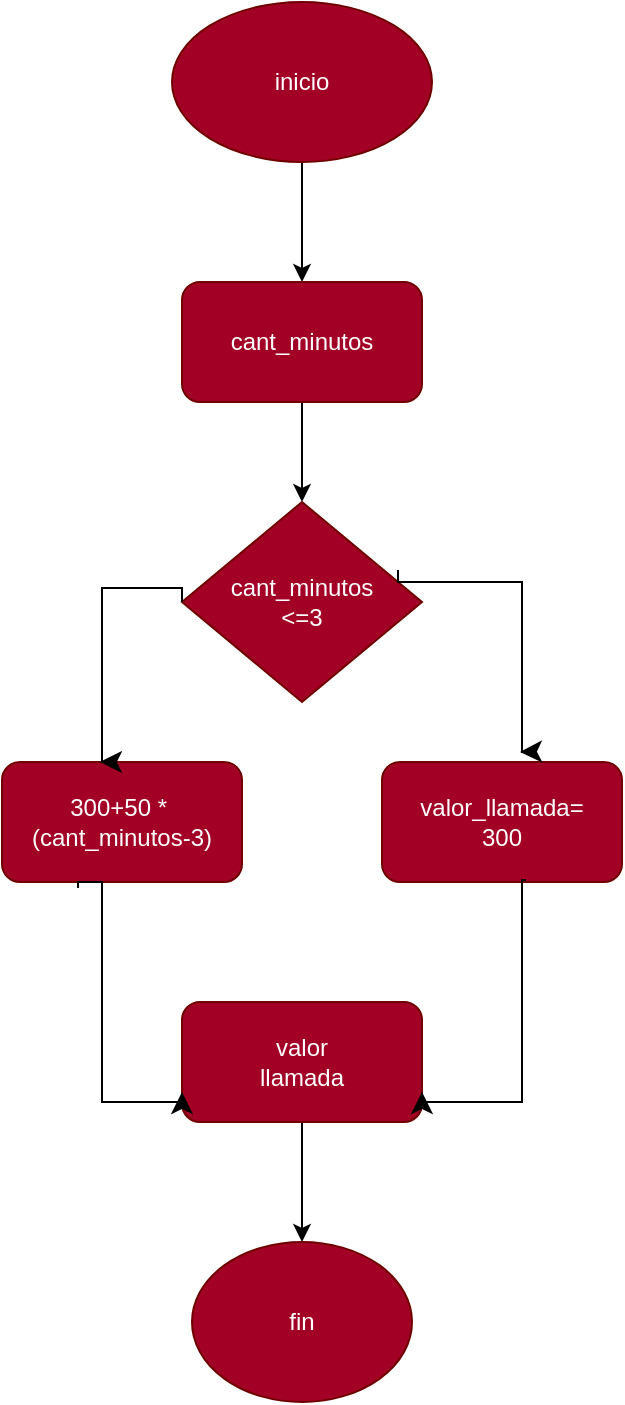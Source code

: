<mxfile>
    <diagram id="N9pXlfUjVTg2Qc8v_kY9" name="Página-1">
        <mxGraphModel dx="417" dy="457" grid="1" gridSize="10" guides="1" tooltips="1" connect="1" arrows="1" fold="1" page="1" pageScale="1" pageWidth="690" pageHeight="980" math="0" shadow="0">
            <root>
                <mxCell id="0"/>
                <mxCell id="1" parent="0"/>
                <mxCell id="u0AmdbwJr4E4orKqaVpK-3" value="" style="edgeStyle=none;html=1;" edge="1" parent="1" target="u0AmdbwJr4E4orKqaVpK-2">
                    <mxGeometry relative="1" as="geometry">
                        <mxPoint x="170" y="170" as="sourcePoint"/>
                    </mxGeometry>
                </mxCell>
                <mxCell id="u0AmdbwJr4E4orKqaVpK-5" value="" style="edgeStyle=none;html=1;" edge="1" parent="1" source="u0AmdbwJr4E4orKqaVpK-2" target="u0AmdbwJr4E4orKqaVpK-4">
                    <mxGeometry relative="1" as="geometry"/>
                </mxCell>
                <mxCell id="u0AmdbwJr4E4orKqaVpK-2" value="cant_minutos" style="rounded=1;whiteSpace=wrap;html=1;fillColor=#a20025;fontColor=#ffffff;strokeColor=#6F0000;" vertex="1" parent="1">
                    <mxGeometry x="110" y="230" width="120" height="60" as="geometry"/>
                </mxCell>
                <mxCell id="u0AmdbwJr4E4orKqaVpK-4" value="cant_minutos&lt;br&gt;&amp;lt;=3" style="rhombus;whiteSpace=wrap;html=1;fillColor=#a20025;fontColor=#ffffff;strokeColor=#6F0000;" vertex="1" parent="1">
                    <mxGeometry x="110" y="340" width="120" height="100" as="geometry"/>
                </mxCell>
                <mxCell id="u0AmdbwJr4E4orKqaVpK-6" value="300+50 *&amp;nbsp;&lt;br&gt;(cant_minutos-3)" style="rounded=1;whiteSpace=wrap;html=1;fillColor=#a20025;fontColor=#ffffff;strokeColor=#6F0000;" vertex="1" parent="1">
                    <mxGeometry x="20" y="470" width="120" height="60" as="geometry"/>
                </mxCell>
                <mxCell id="u0AmdbwJr4E4orKqaVpK-8" value="valor_llamada=&lt;br&gt;300" style="rounded=1;whiteSpace=wrap;html=1;fillColor=#a20025;fontColor=#ffffff;strokeColor=#6F0000;" vertex="1" parent="1">
                    <mxGeometry x="210" y="470" width="120" height="60" as="geometry"/>
                </mxCell>
                <mxCell id="u0AmdbwJr4E4orKqaVpK-15" value="" style="edgeStyle=none;html=1;" edge="1" parent="1" source="u0AmdbwJr4E4orKqaVpK-10">
                    <mxGeometry relative="1" as="geometry">
                        <mxPoint x="170" y="710" as="targetPoint"/>
                    </mxGeometry>
                </mxCell>
                <mxCell id="u0AmdbwJr4E4orKqaVpK-10" value="valor&lt;br&gt;llamada" style="rounded=1;whiteSpace=wrap;html=1;fillColor=#a20025;fontColor=#ffffff;strokeColor=#6F0000;" vertex="1" parent="1">
                    <mxGeometry x="110" y="590" width="120" height="60" as="geometry"/>
                </mxCell>
                <mxCell id="u0AmdbwJr4E4orKqaVpK-19" value="" style="edgeStyle=segmentEdgeStyle;endArrow=classic;html=1;curved=0;rounded=0;endSize=8;startSize=8;sourcePerimeterSpacing=0;targetPerimeterSpacing=0;entryX=1;entryY=0.75;entryDx=0;entryDy=0;exitX=0.6;exitY=0.983;exitDx=0;exitDy=0;exitPerimeter=0;" edge="1" parent="1" source="u0AmdbwJr4E4orKqaVpK-8" target="u0AmdbwJr4E4orKqaVpK-10">
                    <mxGeometry width="100" relative="1" as="geometry">
                        <mxPoint x="220" y="600" as="sourcePoint"/>
                        <mxPoint x="320" y="640" as="targetPoint"/>
                        <Array as="points">
                            <mxPoint x="280" y="529"/>
                            <mxPoint x="280" y="640"/>
                            <mxPoint x="230" y="640"/>
                        </Array>
                    </mxGeometry>
                </mxCell>
                <mxCell id="u0AmdbwJr4E4orKqaVpK-21" value="" style="edgeStyle=segmentEdgeStyle;endArrow=classic;html=1;curved=0;rounded=0;endSize=8;startSize=8;sourcePerimeterSpacing=0;targetPerimeterSpacing=0;exitX=0.317;exitY=1.05;exitDx=0;exitDy=0;exitPerimeter=0;entryX=0;entryY=0.75;entryDx=0;entryDy=0;" edge="1" parent="1" source="u0AmdbwJr4E4orKqaVpK-6" target="u0AmdbwJr4E4orKqaVpK-10">
                    <mxGeometry width="100" relative="1" as="geometry">
                        <mxPoint x="40" y="630" as="sourcePoint"/>
                        <mxPoint x="140" y="670" as="targetPoint"/>
                        <Array as="points">
                            <mxPoint x="58" y="530"/>
                            <mxPoint x="70" y="530"/>
                            <mxPoint x="70" y="640"/>
                            <mxPoint x="110" y="640"/>
                        </Array>
                    </mxGeometry>
                </mxCell>
                <mxCell id="u0AmdbwJr4E4orKqaVpK-23" value="" style="edgeStyle=segmentEdgeStyle;endArrow=classic;html=1;curved=0;rounded=0;endSize=8;startSize=8;sourcePerimeterSpacing=0;targetPerimeterSpacing=0;entryX=0.575;entryY=-0.083;entryDx=0;entryDy=0;entryPerimeter=0;exitX=0.9;exitY=0.34;exitDx=0;exitDy=0;exitPerimeter=0;" edge="1" parent="1" source="u0AmdbwJr4E4orKqaVpK-4" target="u0AmdbwJr4E4orKqaVpK-8">
                    <mxGeometry width="100" relative="1" as="geometry">
                        <mxPoint x="230" y="380" as="sourcePoint"/>
                        <mxPoint x="330" y="420" as="targetPoint"/>
                        <Array as="points">
                            <mxPoint x="218" y="380"/>
                            <mxPoint x="280" y="380"/>
                        </Array>
                    </mxGeometry>
                </mxCell>
                <mxCell id="u0AmdbwJr4E4orKqaVpK-24" value="" style="edgeStyle=segmentEdgeStyle;endArrow=classic;html=1;curved=0;rounded=0;endSize=8;startSize=8;sourcePerimeterSpacing=0;targetPerimeterSpacing=0;entryX=0.408;entryY=0;entryDx=0;entryDy=0;entryPerimeter=0;exitX=0;exitY=0.5;exitDx=0;exitDy=0;" edge="1" parent="1" source="u0AmdbwJr4E4orKqaVpK-4" target="u0AmdbwJr4E4orKqaVpK-6">
                    <mxGeometry width="100" relative="1" as="geometry">
                        <mxPoint x="70" y="383" as="sourcePoint"/>
                        <mxPoint x="120" y="400" as="targetPoint"/>
                        <Array as="points">
                            <mxPoint x="110" y="383"/>
                            <mxPoint x="70" y="383"/>
                        </Array>
                    </mxGeometry>
                </mxCell>
                <mxCell id="u0AmdbwJr4E4orKqaVpK-26" value="inicio" style="ellipse;whiteSpace=wrap;html=1;fillColor=#a20025;fontColor=#ffffff;strokeColor=#6F0000;" vertex="1" parent="1">
                    <mxGeometry x="105" y="90" width="130" height="80" as="geometry"/>
                </mxCell>
                <mxCell id="u0AmdbwJr4E4orKqaVpK-28" value="fin" style="ellipse;whiteSpace=wrap;html=1;fillColor=#a20025;fontColor=#ffffff;strokeColor=#6F0000;" vertex="1" parent="1">
                    <mxGeometry x="115" y="710" width="110" height="80" as="geometry"/>
                </mxCell>
            </root>
        </mxGraphModel>
    </diagram>
</mxfile>
